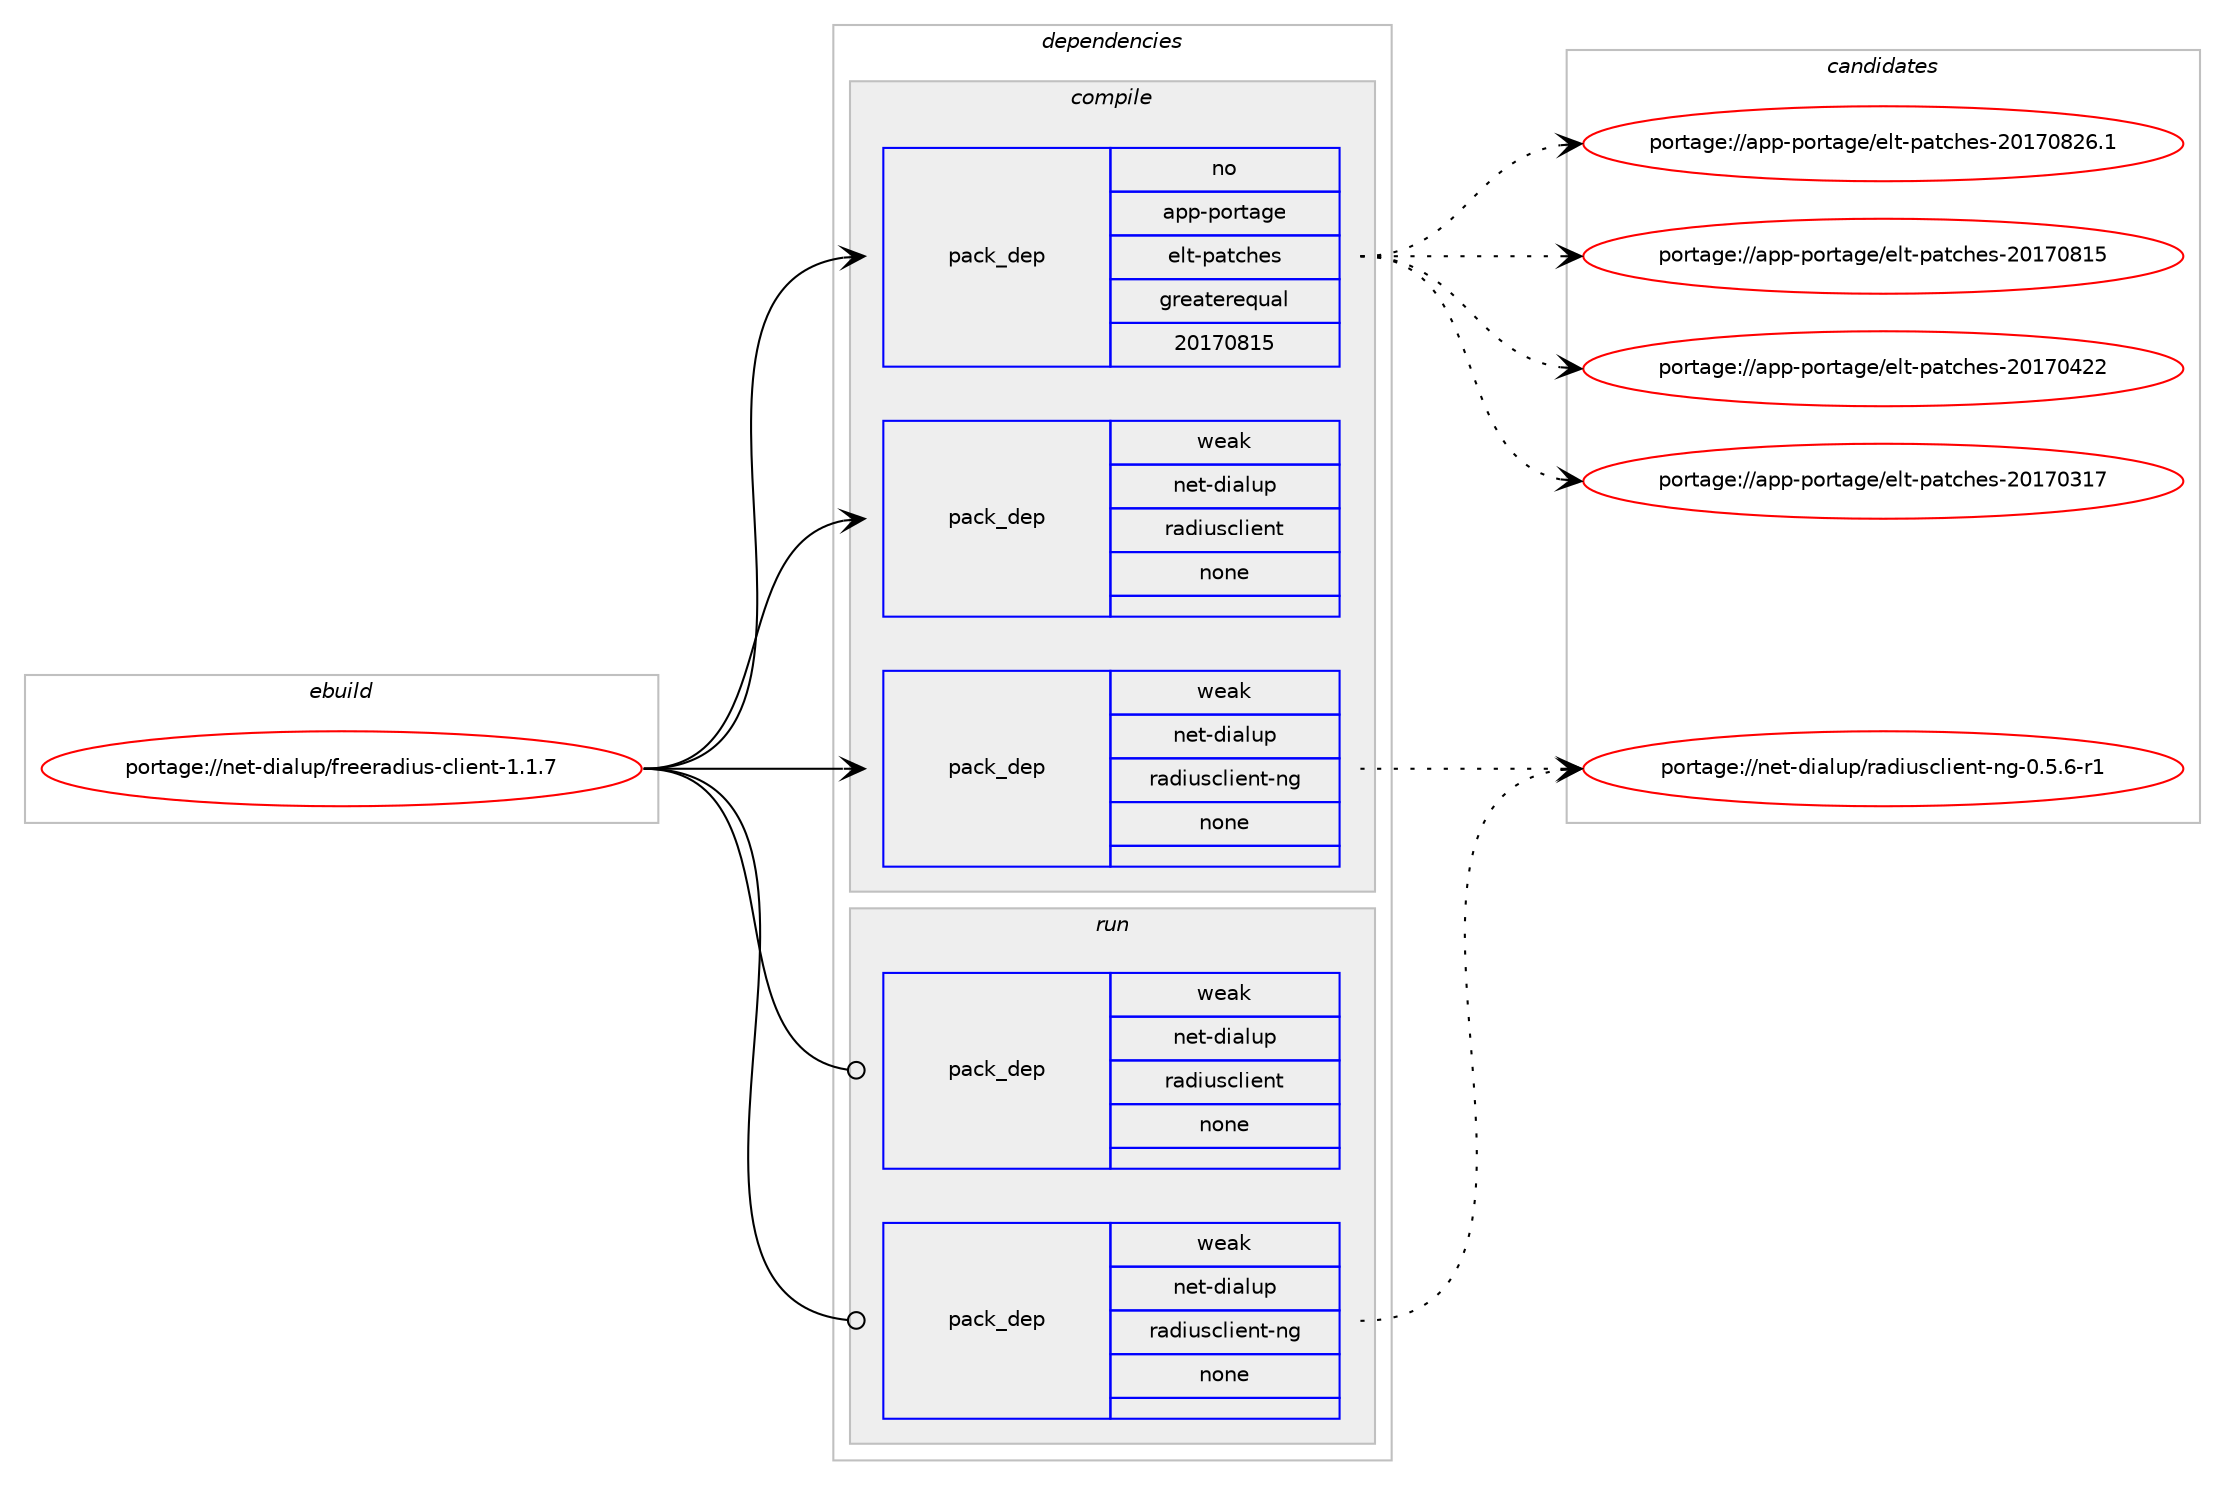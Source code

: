 digraph prolog {

# *************
# Graph options
# *************

newrank=true;
concentrate=true;
compound=true;
graph [rankdir=LR,fontname=Helvetica,fontsize=10,ranksep=1.5];#, ranksep=2.5, nodesep=0.2];
edge  [arrowhead=vee];
node  [fontname=Helvetica,fontsize=10];

# **********
# The ebuild
# **********

subgraph cluster_leftcol {
color=gray;
rank=same;
label=<<i>ebuild</i>>;
id [label="portage://net-dialup/freeradius-client-1.1.7", color=red, width=4, href="../net-dialup/freeradius-client-1.1.7.svg"];
}

# ****************
# The dependencies
# ****************

subgraph cluster_midcol {
color=gray;
label=<<i>dependencies</i>>;
subgraph cluster_compile {
fillcolor="#eeeeee";
style=filled;
label=<<i>compile</i>>;
subgraph pack104457 {
dependency136912 [label=<<TABLE BORDER="0" CELLBORDER="1" CELLSPACING="0" CELLPADDING="4" WIDTH="220"><TR><TD ROWSPAN="6" CELLPADDING="30">pack_dep</TD></TR><TR><TD WIDTH="110">no</TD></TR><TR><TD>app-portage</TD></TR><TR><TD>elt-patches</TD></TR><TR><TD>greaterequal</TD></TR><TR><TD>20170815</TD></TR></TABLE>>, shape=none, color=blue];
}
id:e -> dependency136912:w [weight=20,style="solid",arrowhead="vee"];
subgraph pack104458 {
dependency136913 [label=<<TABLE BORDER="0" CELLBORDER="1" CELLSPACING="0" CELLPADDING="4" WIDTH="220"><TR><TD ROWSPAN="6" CELLPADDING="30">pack_dep</TD></TR><TR><TD WIDTH="110">weak</TD></TR><TR><TD>net-dialup</TD></TR><TR><TD>radiusclient</TD></TR><TR><TD>none</TD></TR><TR><TD></TD></TR></TABLE>>, shape=none, color=blue];
}
id:e -> dependency136913:w [weight=20,style="solid",arrowhead="vee"];
subgraph pack104459 {
dependency136914 [label=<<TABLE BORDER="0" CELLBORDER="1" CELLSPACING="0" CELLPADDING="4" WIDTH="220"><TR><TD ROWSPAN="6" CELLPADDING="30">pack_dep</TD></TR><TR><TD WIDTH="110">weak</TD></TR><TR><TD>net-dialup</TD></TR><TR><TD>radiusclient-ng</TD></TR><TR><TD>none</TD></TR><TR><TD></TD></TR></TABLE>>, shape=none, color=blue];
}
id:e -> dependency136914:w [weight=20,style="solid",arrowhead="vee"];
}
subgraph cluster_compileandrun {
fillcolor="#eeeeee";
style=filled;
label=<<i>compile and run</i>>;
}
subgraph cluster_run {
fillcolor="#eeeeee";
style=filled;
label=<<i>run</i>>;
subgraph pack104460 {
dependency136915 [label=<<TABLE BORDER="0" CELLBORDER="1" CELLSPACING="0" CELLPADDING="4" WIDTH="220"><TR><TD ROWSPAN="6" CELLPADDING="30">pack_dep</TD></TR><TR><TD WIDTH="110">weak</TD></TR><TR><TD>net-dialup</TD></TR><TR><TD>radiusclient</TD></TR><TR><TD>none</TD></TR><TR><TD></TD></TR></TABLE>>, shape=none, color=blue];
}
id:e -> dependency136915:w [weight=20,style="solid",arrowhead="odot"];
subgraph pack104461 {
dependency136916 [label=<<TABLE BORDER="0" CELLBORDER="1" CELLSPACING="0" CELLPADDING="4" WIDTH="220"><TR><TD ROWSPAN="6" CELLPADDING="30">pack_dep</TD></TR><TR><TD WIDTH="110">weak</TD></TR><TR><TD>net-dialup</TD></TR><TR><TD>radiusclient-ng</TD></TR><TR><TD>none</TD></TR><TR><TD></TD></TR></TABLE>>, shape=none, color=blue];
}
id:e -> dependency136916:w [weight=20,style="solid",arrowhead="odot"];
}
}

# **************
# The candidates
# **************

subgraph cluster_choices {
rank=same;
color=gray;
label=<<i>candidates</i>>;

subgraph choice104457 {
color=black;
nodesep=1;
choice971121124511211111411697103101471011081164511297116991041011154550484955485650544649 [label="portage://app-portage/elt-patches-20170826.1", color=red, width=4,href="../app-portage/elt-patches-20170826.1.svg"];
choice97112112451121111141169710310147101108116451129711699104101115455048495548564953 [label="portage://app-portage/elt-patches-20170815", color=red, width=4,href="../app-portage/elt-patches-20170815.svg"];
choice97112112451121111141169710310147101108116451129711699104101115455048495548525050 [label="portage://app-portage/elt-patches-20170422", color=red, width=4,href="../app-portage/elt-patches-20170422.svg"];
choice97112112451121111141169710310147101108116451129711699104101115455048495548514955 [label="portage://app-portage/elt-patches-20170317", color=red, width=4,href="../app-portage/elt-patches-20170317.svg"];
dependency136912:e -> choice971121124511211111411697103101471011081164511297116991041011154550484955485650544649:w [style=dotted,weight="100"];
dependency136912:e -> choice97112112451121111141169710310147101108116451129711699104101115455048495548564953:w [style=dotted,weight="100"];
dependency136912:e -> choice97112112451121111141169710310147101108116451129711699104101115455048495548525050:w [style=dotted,weight="100"];
dependency136912:e -> choice97112112451121111141169710310147101108116451129711699104101115455048495548514955:w [style=dotted,weight="100"];
}
subgraph choice104458 {
color=black;
nodesep=1;
}
subgraph choice104459 {
color=black;
nodesep=1;
choice1101011164510010597108117112471149710010511711599108105101110116451101034548465346544511449 [label="portage://net-dialup/radiusclient-ng-0.5.6-r1", color=red, width=4,href="../net-dialup/radiusclient-ng-0.5.6-r1.svg"];
dependency136914:e -> choice1101011164510010597108117112471149710010511711599108105101110116451101034548465346544511449:w [style=dotted,weight="100"];
}
subgraph choice104460 {
color=black;
nodesep=1;
}
subgraph choice104461 {
color=black;
nodesep=1;
choice1101011164510010597108117112471149710010511711599108105101110116451101034548465346544511449 [label="portage://net-dialup/radiusclient-ng-0.5.6-r1", color=red, width=4,href="../net-dialup/radiusclient-ng-0.5.6-r1.svg"];
dependency136916:e -> choice1101011164510010597108117112471149710010511711599108105101110116451101034548465346544511449:w [style=dotted,weight="100"];
}
}

}
